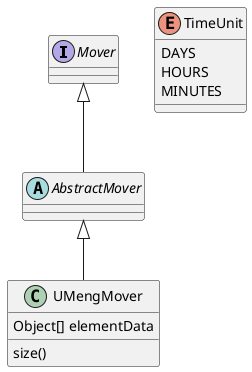 @startuml

interface Mover
abstract class AbstractMover

Mover <|-- AbstractMover

AbstractMover <|-- UMengMover

class UMengMover{
Object[] elementData
size()
}

enum TimeUnit {
DAYS
HOURS
MINUTES
}

@enduml